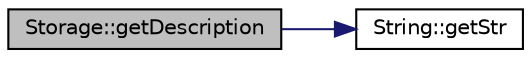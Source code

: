 digraph "Storage::getDescription"
{
 // INTERACTIVE_SVG=YES
 // LATEX_PDF_SIZE
  edge [fontname="Helvetica",fontsize="10",labelfontname="Helvetica",labelfontsize="10"];
  node [fontname="Helvetica",fontsize="10",shape=record];
  rankdir="LR";
  Node1 [label="Storage::getDescription",height=0.2,width=0.4,color="black", fillcolor="grey75", style="filled", fontcolor="black",tooltip="Gets Description."];
  Node1 -> Node2 [color="midnightblue",fontsize="10",style="solid"];
  Node2 [label="String::getStr",height=0.2,width=0.4,color="black", fillcolor="white", style="filled",URL="$class_string.html#a9bd764caa857cd20c6d9c720f737982b",tooltip="Return the content of the String."];
}
